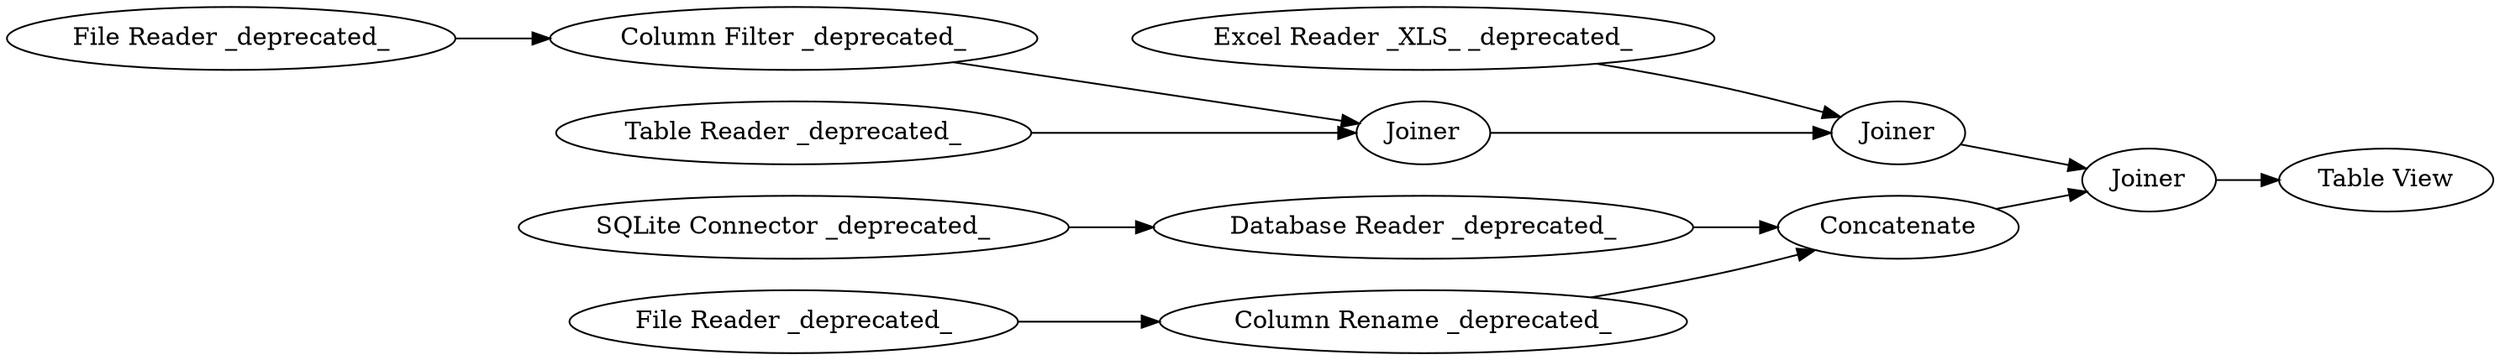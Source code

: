 digraph {
	"-4117920987080712388_156" [label="Column Rename _deprecated_"]
	"-4117920987080712388_245" [label=Joiner]
	"-4117920987080712388_246" [label=Concatenate]
	"-4117920987080712388_239" [label="SQLite Connector _deprecated_"]
	"-4117920987080712388_241" [label="Excel Reader _XLS_ _deprecated_"]
	"-4117920987080712388_243" [label=Joiner]
	"-8284381428417764423_248" [label="Table View"]
	"-4117920987080712388_232" [label="File Reader _deprecated_"]
	"-4117920987080712388_236" [label="File Reader _deprecated_"]
	"-4117920987080712388_244" [label=Joiner]
	"-4117920987080712388_152" [label="Column Filter _deprecated_"]
	"-4117920987080712388_238" [label="Database Reader _deprecated_"]
	"-4117920987080712388_233" [label="Table Reader _deprecated_"]
	"-4117920987080712388_246" -> "-4117920987080712388_245"
	"-4117920987080712388_245" -> "-8284381428417764423_248"
	"-4117920987080712388_239" -> "-4117920987080712388_238"
	"-4117920987080712388_156" -> "-4117920987080712388_246"
	"-4117920987080712388_233" -> "-4117920987080712388_243"
	"-4117920987080712388_238" -> "-4117920987080712388_246"
	"-4117920987080712388_152" -> "-4117920987080712388_243"
	"-4117920987080712388_243" -> "-4117920987080712388_244"
	"-4117920987080712388_236" -> "-4117920987080712388_156"
	"-4117920987080712388_232" -> "-4117920987080712388_152"
	"-4117920987080712388_244" -> "-4117920987080712388_245"
	"-4117920987080712388_241" -> "-4117920987080712388_244"
	rankdir=LR
}
